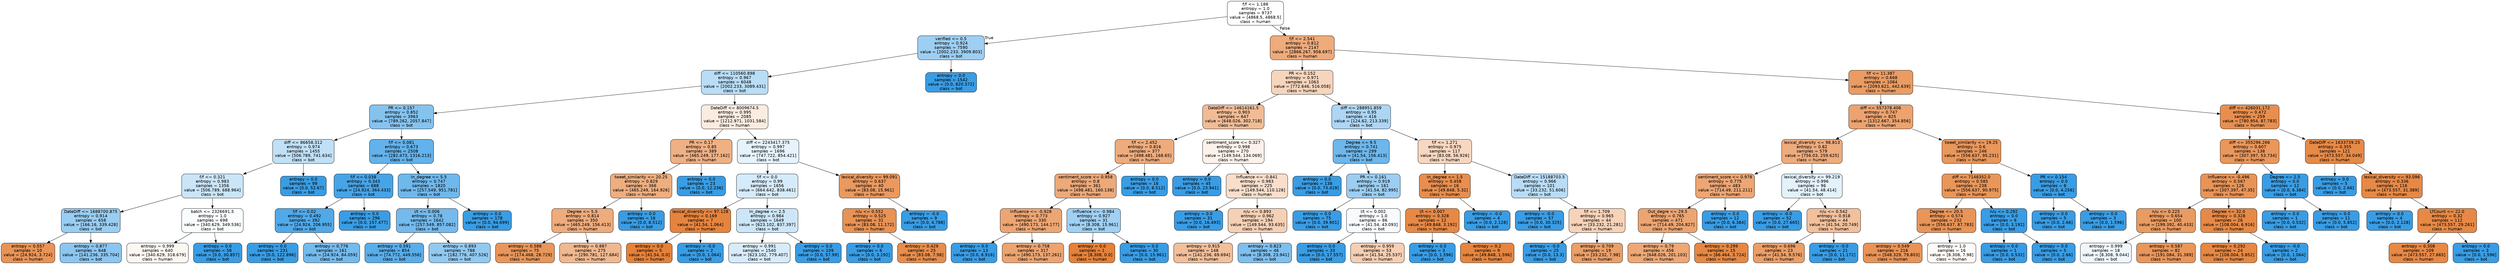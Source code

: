 digraph Tree {
node [shape=box, style="filled, rounded", color="black", fontname="helvetica"] ;
edge [fontname="helvetica"] ;
0 [label="f/f <= 1.188\nentropy = 1.0\nsamples = 9737\nvalue = [4868.5, 4868.5]\nclass = human", fillcolor="#ffffff"] ;
1 [label="verified <= 0.5\nentropy = 0.924\nsamples = 7590\nvalue = [2002.233, 3909.803]\nclass = bot", fillcolor="#9ecff2"] ;
0 -> 1 [labeldistance=2.5, labelangle=45, headlabel="True"] ;
2 [label="diff <= 110560.898\nentropy = 0.967\nsamples = 6048\nvalue = [2002.233, 3089.431]\nclass = bot", fillcolor="#b9ddf6"] ;
1 -> 2 ;
3 [label="PR <= 0.157\nentropy = 0.852\nsamples = 3963\nvalue = [789.262, 2057.847]\nclass = bot", fillcolor="#85c3ef"] ;
2 -> 3 ;
4 [label="diff <= 86658.312\nentropy = 0.974\nsamples = 1455\nvalue = [506.789, 741.634]\nclass = bot", fillcolor="#c0e0f7"] ;
3 -> 4 ;
5 [label="f/f <= 0.321\nentropy = 0.983\nsamples = 1356\nvalue = [506.789, 688.964]\nclass = bot", fillcolor="#cbe5f8"] ;
4 -> 5 ;
6 [label="DateDiff <= 1688700.875\nentropy = 0.914\nsamples = 658\nvalue = [166.16, 339.428]\nclass = bot", fillcolor="#9acdf2"] ;
5 -> 6 ;
7 [label="entropy = 0.557\nsamples = 10\nvalue = [24.924, 3.724]\nclass = human", fillcolor="#e99457"] ;
6 -> 7 ;
8 [label="entropy = 0.877\nsamples = 648\nvalue = [141.236, 335.704]\nclass = bot", fillcolor="#8cc6f0"] ;
6 -> 8 ;
9 [label="batch <= 2326691.5\nentropy = 1.0\nsamples = 698\nvalue = [340.629, 349.536]\nclass = bot", fillcolor="#fafdfe"] ;
5 -> 9 ;
10 [label="entropy = 0.999\nsamples = 640\nvalue = [340.629, 318.679]\nclass = human", fillcolor="#fdf7f2"] ;
9 -> 10 ;
11 [label="entropy = 0.0\nsamples = 58\nvalue = [0.0, 30.857]\nclass = bot", fillcolor="#399de5"] ;
9 -> 11 ;
12 [label="entropy = 0.0\nsamples = 99\nvalue = [0.0, 52.67]\nclass = bot", fillcolor="#399de5"] ;
4 -> 12 ;
13 [label="f/f <= 0.081\nentropy = 0.673\nsamples = 2508\nvalue = [282.473, 1316.213]\nclass = bot", fillcolor="#63b2eb"] ;
3 -> 13 ;
14 [label="f/f <= 0.038\nentropy = 0.343\nsamples = 688\nvalue = [24.924, 364.433]\nclass = bot", fillcolor="#47a4e7"] ;
13 -> 14 ;
15 [label="f/f <= 0.02\nentropy = 0.492\nsamples = 392\nvalue = [24.924, 206.955]\nclass = bot", fillcolor="#51a9e8"] ;
14 -> 15 ;
16 [label="entropy = 0.0\nsamples = 231\nvalue = [0.0, 122.896]\nclass = bot", fillcolor="#399de5"] ;
15 -> 16 ;
17 [label="entropy = 0.776\nsamples = 161\nvalue = [24.924, 84.059]\nclass = bot", fillcolor="#74baed"] ;
15 -> 17 ;
18 [label="entropy = 0.0\nsamples = 296\nvalue = [0.0, 157.477]\nclass = bot", fillcolor="#399de5"] ;
14 -> 18 ;
19 [label="In_degree <= 5.5\nentropy = 0.747\nsamples = 1820\nvalue = [257.549, 951.781]\nclass = bot", fillcolor="#6fb8ec"] ;
13 -> 19 ;
20 [label="l/t <= 0.006\nentropy = 0.78\nsamples = 1642\nvalue = [257.549, 857.082]\nclass = bot", fillcolor="#74baed"] ;
19 -> 20 ;
21 [label="entropy = 0.591\nsamples = 854\nvalue = [74.772, 449.556]\nclass = bot", fillcolor="#5aade9"] ;
20 -> 21 ;
22 [label="entropy = 0.893\nsamples = 788\nvalue = [182.776, 407.526]\nclass = bot", fillcolor="#92c9f1"] ;
20 -> 22 ;
23 [label="entropy = 0.0\nsamples = 178\nvalue = [0.0, 94.699]\nclass = bot", fillcolor="#399de5"] ;
19 -> 23 ;
24 [label="DateDiff <= 8009674.5\nentropy = 0.995\nsamples = 2085\nvalue = [1212.971, 1031.584]\nclass = human", fillcolor="#fbece1"] ;
2 -> 24 ;
25 [label="PR <= 0.17\nentropy = 0.85\nsamples = 389\nvalue = [465.249, 177.162]\nclass = human", fillcolor="#efb184"] ;
24 -> 25 ;
26 [label="tweet_similarity <= 20.25\nentropy = 0.829\nsamples = 366\nvalue = [465.249, 164.926]\nclass = human", fillcolor="#eeae7f"] ;
25 -> 26 ;
27 [label="Degree <= 5.5\nentropy = 0.814\nsamples = 350\nvalue = [465.249, 156.413]\nclass = human", fillcolor="#eeab7c"] ;
26 -> 27 ;
28 [label="entropy = 0.588\nsamples = 75\nvalue = [174.468, 28.729]\nclass = human", fillcolor="#e9965a"] ;
27 -> 28 ;
29 [label="entropy = 0.887\nsamples = 275\nvalue = [290.781, 127.684]\nclass = human", fillcolor="#f0b890"] ;
27 -> 29 ;
30 [label="entropy = 0.0\nsamples = 16\nvalue = [0.0, 8.512]\nclass = bot", fillcolor="#399de5"] ;
26 -> 30 ;
31 [label="entropy = 0.0\nsamples = 23\nvalue = [0.0, 12.236]\nclass = bot", fillcolor="#399de5"] ;
25 -> 31 ;
32 [label="diff <= 2243417.375\nentropy = 0.997\nsamples = 1696\nvalue = [747.722, 854.421]\nclass = bot", fillcolor="#e6f3fc"] ;
24 -> 32 ;
33 [label="f/f <= 0.0\nentropy = 0.99\nsamples = 1656\nvalue = [664.642, 838.461]\nclass = bot", fillcolor="#d6ebfa"] ;
32 -> 33 ;
34 [label="lexical_diversity <= 97.128\nentropy = 0.169\nsamples = 7\nvalue = [41.54, 1.064]\nclass = human", fillcolor="#e6843e"] ;
33 -> 34 ;
35 [label="entropy = 0.0\nsamples = 5\nvalue = [41.54, 0.0]\nclass = human", fillcolor="#e58139"] ;
34 -> 35 ;
36 [label="entropy = -0.0\nsamples = 2\nvalue = [0.0, 1.064]\nclass = bot", fillcolor="#399de5"] ;
34 -> 36 ;
37 [label="In_degree <= 2.5\nentropy = 0.984\nsamples = 1649\nvalue = [623.102, 837.397]\nclass = bot", fillcolor="#cce6f8"] ;
33 -> 37 ;
38 [label="entropy = 0.991\nsamples = 1540\nvalue = [623.102, 779.407]\nclass = bot", fillcolor="#d7ebfa"] ;
37 -> 38 ;
39 [label="entropy = 0.0\nsamples = 109\nvalue = [0.0, 57.99]\nclass = bot", fillcolor="#399de5"] ;
37 -> 39 ;
40 [label="lexical_diversity <= 99.091\nentropy = 0.637\nsamples = 40\nvalue = [83.08, 15.961]\nclass = human", fillcolor="#ea995f"] ;
32 -> 40 ;
41 [label="n/u <= 0.552\nentropy = 0.525\nsamples = 31\nvalue = [83.08, 11.172]\nclass = human", fillcolor="#e89254"] ;
40 -> 41 ;
42 [label="entropy = 0.0\nsamples = 6\nvalue = [0.0, 3.192]\nclass = bot", fillcolor="#399de5"] ;
41 -> 42 ;
43 [label="entropy = 0.429\nsamples = 25\nvalue = [83.08, 7.98]\nclass = human", fillcolor="#e78d4c"] ;
41 -> 43 ;
44 [label="entropy = -0.0\nsamples = 9\nvalue = [0.0, 4.788]\nclass = bot", fillcolor="#399de5"] ;
40 -> 44 ;
45 [label="entropy = 0.0\nsamples = 1542\nvalue = [0.0, 820.372]\nclass = bot", fillcolor="#399de5"] ;
1 -> 45 ;
46 [label="f/f <= 2.541\nentropy = 0.812\nsamples = 2147\nvalue = [2866.267, 958.697]\nclass = human", fillcolor="#eeab7b"] ;
0 -> 46 [labeldistance=2.5, labelangle=-45, headlabel="False"] ;
47 [label="PR <= 0.152\nentropy = 0.971\nsamples = 1063\nvalue = [772.646, 516.058]\nclass = human", fillcolor="#f6d5bd"] ;
46 -> 47 ;
48 [label="DateDiff <= 14614161.5\nentropy = 0.903\nsamples = 647\nvalue = [648.026, 302.718]\nclass = human", fillcolor="#f1bc95"] ;
47 -> 48 ;
49 [label="f/f <= 2.452\nentropy = 0.816\nsamples = 377\nvalue = [498.481, 168.65]\nclass = human", fillcolor="#eeac7c"] ;
48 -> 49 ;
50 [label="sentiment_score <= 0.958\nentropy = 0.8\nsamples = 361\nvalue = [498.481, 160.138]\nclass = human", fillcolor="#eda979"] ;
49 -> 50 ;
51 [label="Influence <= -0.928\nentropy = 0.773\nsamples = 330\nvalue = [490.173, 144.177]\nclass = human", fillcolor="#eda673"] ;
50 -> 51 ;
52 [label="entropy = 0.0\nsamples = 13\nvalue = [0.0, 6.916]\nclass = bot", fillcolor="#399de5"] ;
51 -> 52 ;
53 [label="entropy = 0.758\nsamples = 317\nvalue = [490.173, 137.261]\nclass = human", fillcolor="#eca470"] ;
51 -> 53 ;
54 [label="Influence <= -0.984\nentropy = 0.927\nsamples = 31\nvalue = [8.308, 15.961]\nclass = bot", fillcolor="#a0d0f3"] ;
50 -> 54 ;
55 [label="entropy = 0.0\nsamples = 1\nvalue = [8.308, 0.0]\nclass = human", fillcolor="#e58139"] ;
54 -> 55 ;
56 [label="entropy = 0.0\nsamples = 30\nvalue = [0.0, 15.961]\nclass = bot", fillcolor="#399de5"] ;
54 -> 56 ;
57 [label="entropy = 0.0\nsamples = 16\nvalue = [0.0, 8.512]\nclass = bot", fillcolor="#399de5"] ;
49 -> 57 ;
58 [label="sentiment_score <= 0.327\nentropy = 0.998\nsamples = 270\nvalue = [149.544, 134.069]\nclass = human", fillcolor="#fcf2eb"] ;
48 -> 58 ;
59 [label="entropy = 0.0\nsamples = 45\nvalue = [0.0, 23.941]\nclass = bot", fillcolor="#399de5"] ;
58 -> 59 ;
60 [label="Influence <= -0.841\nentropy = 0.983\nsamples = 225\nvalue = [149.544, 110.128]\nclass = human", fillcolor="#f8decb"] ;
58 -> 60 ;
61 [label="entropy = 0.0\nsamples = 31\nvalue = [0.0, 16.493]\nclass = bot", fillcolor="#399de5"] ;
60 -> 61 ;
62 [label="n/u <= 0.893\nentropy = 0.962\nsamples = 194\nvalue = [149.544, 93.635]\nclass = human", fillcolor="#f5d0b5"] ;
60 -> 62 ;
63 [label="entropy = 0.915\nsamples = 148\nvalue = [141.236, 69.694]\nclass = human", fillcolor="#f2bf9b"] ;
62 -> 63 ;
64 [label="entropy = 0.823\nsamples = 46\nvalue = [8.308, 23.941]\nclass = bot", fillcolor="#7ebfee"] ;
62 -> 64 ;
65 [label="diff <= 288951.859\nentropy = 0.95\nsamples = 416\nvalue = [124.62, 213.339]\nclass = bot", fillcolor="#add6f4"] ;
47 -> 65 ;
66 [label="Degree <= 9.5\nentropy = 0.741\nsamples = 299\nvalue = [41.54, 156.413]\nclass = bot", fillcolor="#6eb7ec"] ;
65 -> 66 ;
67 [label="entropy = 0.0\nsamples = 138\nvalue = [0.0, 73.419]\nclass = bot", fillcolor="#399de5"] ;
66 -> 67 ;
68 [label="PR <= 0.161\nentropy = 0.919\nsamples = 161\nvalue = [41.54, 82.995]\nclass = bot", fillcolor="#9ccef2"] ;
66 -> 68 ;
69 [label="entropy = 0.0\nsamples = 75\nvalue = [0.0, 39.901]\nclass = bot", fillcolor="#399de5"] ;
68 -> 69 ;
70 [label="l/t <= 0.002\nentropy = 1.0\nsamples = 86\nvalue = [41.54, 43.093]\nclass = bot", fillcolor="#f8fbfe"] ;
68 -> 70 ;
71 [label="entropy = 0.0\nsamples = 33\nvalue = [0.0, 17.557]\nclass = bot", fillcolor="#399de5"] ;
70 -> 71 ;
72 [label="entropy = 0.959\nsamples = 53\nvalue = [41.54, 25.537]\nclass = human", fillcolor="#f5ceb3"] ;
70 -> 72 ;
73 [label="f/f <= 1.271\nentropy = 0.975\nsamples = 117\nvalue = [83.08, 56.926]\nclass = human", fillcolor="#f7d7c1"] ;
65 -> 73 ;
74 [label="In_degree <= 1.5\nentropy = 0.458\nsamples = 16\nvalue = [49.848, 5.32]\nclass = human", fillcolor="#e88e4e"] ;
73 -> 74 ;
75 [label="l/t <= 0.007\nentropy = 0.328\nsamples = 12\nvalue = [49.848, 3.192]\nclass = human", fillcolor="#e78946"] ;
74 -> 75 ;
76 [label="entropy = 0.0\nsamples = 3\nvalue = [0.0, 1.596]\nclass = bot", fillcolor="#399de5"] ;
75 -> 76 ;
77 [label="entropy = 0.2\nsamples = 9\nvalue = [49.848, 1.596]\nclass = human", fillcolor="#e6853f"] ;
75 -> 77 ;
78 [label="entropy = -0.0\nsamples = 4\nvalue = [0.0, 2.128]\nclass = bot", fillcolor="#399de5"] ;
74 -> 78 ;
79 [label="DateDiff <= 15188703.5\nentropy = 0.966\nsamples = 101\nvalue = [33.232, 51.606]\nclass = bot", fillcolor="#b9dcf6"] ;
73 -> 79 ;
80 [label="entropy = -0.0\nsamples = 57\nvalue = [0.0, 30.325]\nclass = bot", fillcolor="#399de5"] ;
79 -> 80 ;
81 [label="f/f <= 1.709\nentropy = 0.965\nsamples = 44\nvalue = [33.232, 21.281]\nclass = human", fillcolor="#f6d2b8"] ;
79 -> 81 ;
82 [label="entropy = -0.0\nsamples = 25\nvalue = [0.0, 13.3]\nclass = bot", fillcolor="#399de5"] ;
81 -> 82 ;
83 [label="entropy = 0.709\nsamples = 19\nvalue = [33.232, 7.98]\nclass = human", fillcolor="#eb9f69"] ;
81 -> 83 ;
84 [label="f/f <= 11.387\nentropy = 0.668\nsamples = 1084\nvalue = [2093.621, 442.639]\nclass = human", fillcolor="#ea9c63"] ;
46 -> 84 ;
85 [label="diff <= 557378.406\nentropy = 0.747\nsamples = 825\nvalue = [1312.667, 354.856]\nclass = human", fillcolor="#eca36f"] ;
84 -> 85 ;
86 [label="lexical_diversity <= 98.813\nentropy = 0.82\nsamples = 579\nvalue = [756.03, 259.625]\nclass = human", fillcolor="#eeac7d"] ;
85 -> 86 ;
87 [label="sentiment_score <= 0.978\nentropy = 0.775\nsamples = 483\nvalue = [714.49, 211.211]\nclass = human", fillcolor="#eda674"] ;
86 -> 87 ;
88 [label="Out_degre <= 29.5\nentropy = 0.765\nsamples = 471\nvalue = [714.49, 204.827]\nclass = human", fillcolor="#eca572"] ;
87 -> 88 ;
89 [label="entropy = 0.79\nsamples = 456\nvalue = [648.026, 201.103]\nclass = human", fillcolor="#eda876"] ;
88 -> 89 ;
90 [label="entropy = 0.299\nsamples = 15\nvalue = [66.464, 3.724]\nclass = human", fillcolor="#e68844"] ;
88 -> 90 ;
91 [label="entropy = 0.0\nsamples = 12\nvalue = [0.0, 6.384]\nclass = bot", fillcolor="#399de5"] ;
87 -> 91 ;
92 [label="lexical_diversity <= 99.219\nentropy = 0.996\nsamples = 96\nvalue = [41.54, 48.414]\nclass = bot", fillcolor="#e3f1fb"] ;
86 -> 92 ;
93 [label="entropy = -0.0\nsamples = 52\nvalue = [0.0, 27.665]\nclass = bot", fillcolor="#399de5"] ;
92 -> 93 ;
94 [label="n/u <= 0.542\nentropy = 0.918\nsamples = 44\nvalue = [41.54, 20.749]\nclass = human", fillcolor="#f2c09c"] ;
92 -> 94 ;
95 [label="entropy = 0.696\nsamples = 23\nvalue = [41.54, 9.576]\nclass = human", fillcolor="#eb9e67"] ;
94 -> 95 ;
96 [label="entropy = -0.0\nsamples = 21\nvalue = [0.0, 11.172]\nclass = bot", fillcolor="#399de5"] ;
94 -> 96 ;
97 [label="tweet_similarity <= 19.25\nentropy = 0.6\nsamples = 246\nvalue = [556.637, 95.231]\nclass = human", fillcolor="#e9975b"] ;
85 -> 97 ;
98 [label="diff <= 7148352.0\nentropy = 0.585\nsamples = 238\nvalue = [556.637, 90.975]\nclass = human", fillcolor="#e99659"] ;
97 -> 98 ;
99 [label="Degree <= 20.5\nentropy = 0.574\nsamples = 232\nvalue = [556.637, 87.783]\nclass = human", fillcolor="#e99558"] ;
98 -> 99 ;
100 [label="entropy = 0.549\nsamples = 216\nvalue = [548.329, 79.803]\nclass = human", fillcolor="#e99356"] ;
99 -> 100 ;
101 [label="entropy = 1.0\nsamples = 16\nvalue = [8.308, 7.98]\nclass = human", fillcolor="#fefaf7"] ;
99 -> 101 ;
102 [label="n/u <= 0.292\nentropy = 0.0\nsamples = 6\nvalue = [0.0, 3.192]\nclass = bot", fillcolor="#399de5"] ;
98 -> 102 ;
103 [label="entropy = 0.0\nsamples = 1\nvalue = [0.0, 0.532]\nclass = bot", fillcolor="#399de5"] ;
102 -> 103 ;
104 [label="entropy = 0.0\nsamples = 5\nvalue = [0.0, 2.66]\nclass = bot", fillcolor="#399de5"] ;
102 -> 104 ;
105 [label="PR <= 0.154\nentropy = 0.0\nsamples = 8\nvalue = [0.0, 4.256]\nclass = bot", fillcolor="#399de5"] ;
97 -> 105 ;
106 [label="entropy = 0.0\nsamples = 5\nvalue = [0.0, 2.66]\nclass = bot", fillcolor="#399de5"] ;
105 -> 106 ;
107 [label="entropy = 0.0\nsamples = 3\nvalue = [0.0, 1.596]\nclass = bot", fillcolor="#399de5"] ;
105 -> 107 ;
108 [label="diff <= 426031.172\nentropy = 0.472\nsamples = 259\nvalue = [780.954, 87.783]\nclass = human", fillcolor="#e88f4f"] ;
84 -> 108 ;
109 [label="diff <= 355296.266\nentropy = 0.607\nsamples = 138\nvalue = [307.397, 53.734]\nclass = human", fillcolor="#ea975c"] ;
108 -> 109 ;
110 [label="Influence <= -0.496\nentropy = 0.567\nsamples = 126\nvalue = [307.397, 47.35]\nclass = human", fillcolor="#e99457"] ;
109 -> 110 ;
111 [label="n/u <= 0.225\nentropy = 0.654\nsamples = 100\nvalue = [199.392, 40.433]\nclass = human", fillcolor="#ea9b61"] ;
110 -> 111 ;
112 [label="entropy = 0.999\nsamples = 18\nvalue = [8.308, 9.044]\nclass = bot", fillcolor="#eff7fd"] ;
111 -> 112 ;
113 [label="entropy = 0.587\nsamples = 82\nvalue = [191.084, 31.389]\nclass = human", fillcolor="#e9965a"] ;
111 -> 113 ;
114 [label="Degree <= 32.0\nentropy = 0.328\nsamples = 26\nvalue = [108.004, 6.916]\nclass = human", fillcolor="#e78946"] ;
110 -> 114 ;
115 [label="entropy = 0.292\nsamples = 24\nvalue = [108.004, 5.852]\nclass = human", fillcolor="#e68844"] ;
114 -> 115 ;
116 [label="entropy = -0.0\nsamples = 2\nvalue = [0.0, 1.064]\nclass = bot", fillcolor="#399de5"] ;
114 -> 116 ;
117 [label="Degree <= 2.5\nentropy = 0.0\nsamples = 12\nvalue = [0.0, 6.384]\nclass = bot", fillcolor="#399de5"] ;
109 -> 117 ;
118 [label="entropy = 0.0\nsamples = 1\nvalue = [0.0, 0.532]\nclass = bot", fillcolor="#399de5"] ;
117 -> 118 ;
119 [label="entropy = 0.0\nsamples = 11\nvalue = [0.0, 5.852]\nclass = bot", fillcolor="#399de5"] ;
117 -> 119 ;
120 [label="DateDiff <= 1633739.25\nentropy = 0.355\nsamples = 121\nvalue = [473.557, 34.049]\nclass = human", fillcolor="#e78a47"] ;
108 -> 120 ;
121 [label="entropy = 0.0\nsamples = 5\nvalue = [0.0, 2.66]\nclass = bot", fillcolor="#399de5"] ;
120 -> 121 ;
122 [label="lexical_diversity <= 93.096\nentropy = 0.336\nsamples = 116\nvalue = [473.557, 31.389]\nclass = human", fillcolor="#e78946"] ;
120 -> 122 ;
123 [label="entropy = 0.0\nsamples = 4\nvalue = [0.0, 2.128]\nclass = bot", fillcolor="#399de5"] ;
122 -> 123 ;
124 [label="LTCount <= 22.0\nentropy = 0.32\nsamples = 112\nvalue = [473.557, 29.261]\nclass = human", fillcolor="#e78945"] ;
122 -> 124 ;
125 [label="entropy = 0.308\nsamples = 109\nvalue = [473.557, 27.665]\nclass = human", fillcolor="#e78845"] ;
124 -> 125 ;
126 [label="entropy = 0.0\nsamples = 3\nvalue = [0.0, 1.596]\nclass = bot", fillcolor="#399de5"] ;
124 -> 126 ;
}